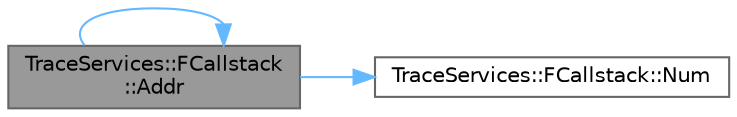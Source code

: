 digraph "TraceServices::FCallstack::Addr"
{
 // INTERACTIVE_SVG=YES
 // LATEX_PDF_SIZE
  bgcolor="transparent";
  edge [fontname=Helvetica,fontsize=10,labelfontname=Helvetica,labelfontsize=10];
  node [fontname=Helvetica,fontsize=10,shape=box,height=0.2,width=0.4];
  rankdir="LR";
  Node1 [id="Node000001",label="TraceServices::FCallstack\l::Addr",height=0.2,width=0.4,color="gray40", fillcolor="grey60", style="filled", fontcolor="black",tooltip="Gets the address at a given stack depth."];
  Node1 -> Node1 [id="edge1_Node000001_Node000001",color="steelblue1",style="solid",tooltip=" "];
  Node1 -> Node2 [id="edge2_Node000001_Node000002",color="steelblue1",style="solid",tooltip=" "];
  Node2 [id="Node000002",label="TraceServices::FCallstack::Num",height=0.2,width=0.4,color="grey40", fillcolor="white", style="filled",URL="$dd/d8d/structTraceServices_1_1FCallstack.html#ae0c3a00d8beed9bf8bf4fcbc8a5cabaf",tooltip="Gets the number of stack frames in callstack."];
}
